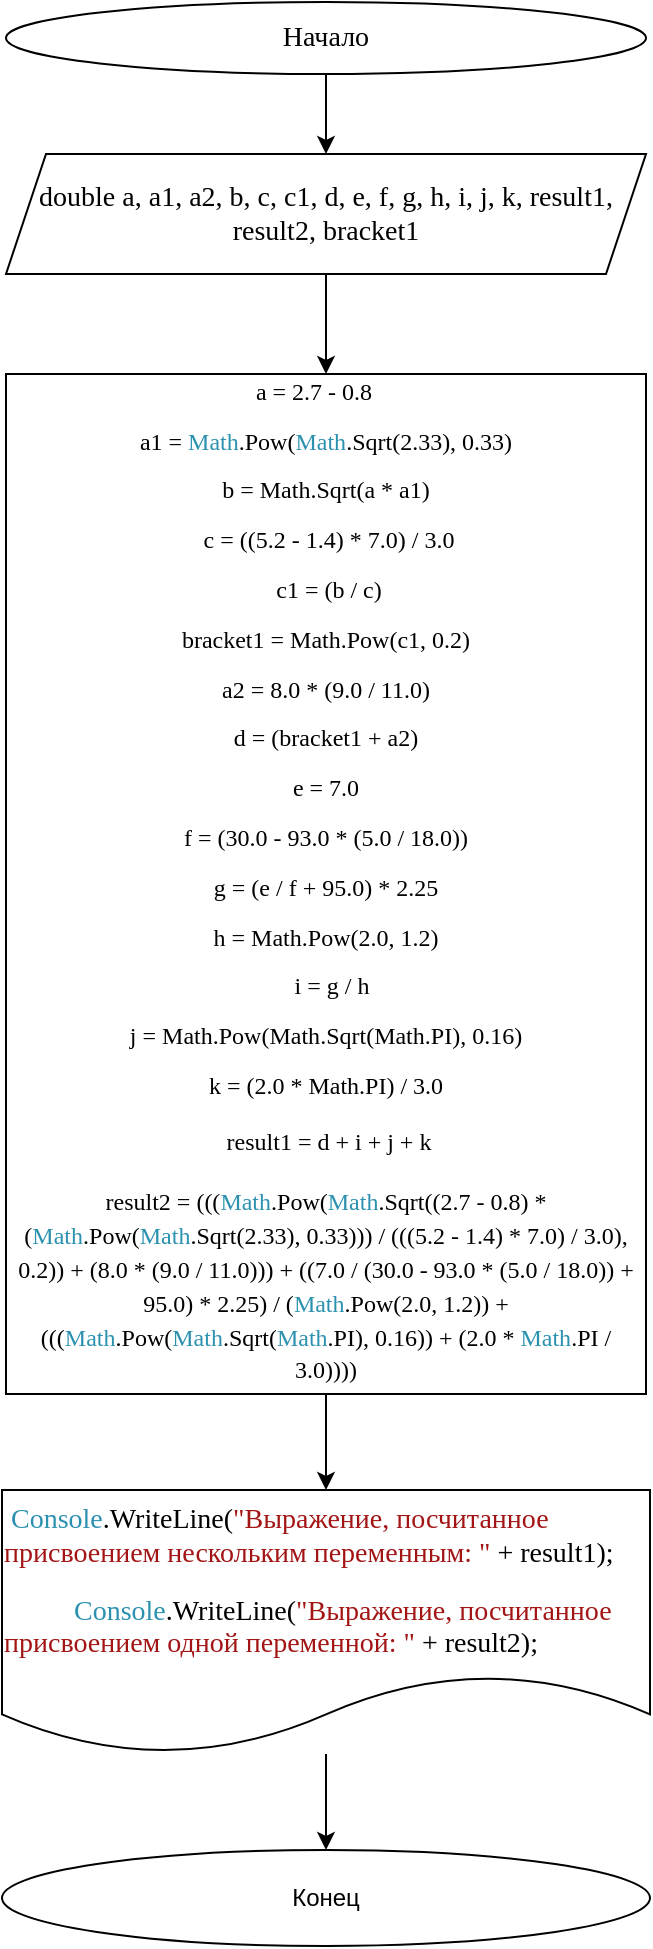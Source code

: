 <mxfile version="25.0.3">
  <diagram name="Страница — 1" id="vbZ7HtzkorQJQs3ptD_V">
    <mxGraphModel dx="1414" dy="769" grid="1" gridSize="12" guides="1" tooltips="1" connect="1" arrows="1" fold="1" page="1" pageScale="1" pageWidth="827" pageHeight="1169" math="0" shadow="0">
      <root>
        <mxCell id="0" />
        <mxCell id="1" parent="0" />
        <mxCell id="6riitA2YKotpNlWL1ofX-9" value="" style="edgeStyle=orthogonalEdgeStyle;rounded=0;orthogonalLoop=1;jettySize=auto;html=1;" edge="1" parent="1" source="6riitA2YKotpNlWL1ofX-1" target="6riitA2YKotpNlWL1ofX-3">
          <mxGeometry relative="1" as="geometry" />
        </mxCell>
        <mxCell id="6riitA2YKotpNlWL1ofX-1" value="&lt;font style=&quot;font-size: 14px;&quot; face=&quot;Times New Roman&quot;&gt;Начало&lt;/font&gt;" style="ellipse;whiteSpace=wrap;html=1;" vertex="1" parent="1">
          <mxGeometry x="230" y="84" width="320" height="36" as="geometry" />
        </mxCell>
        <mxCell id="6riitA2YKotpNlWL1ofX-10" value="" style="edgeStyle=orthogonalEdgeStyle;rounded=0;orthogonalLoop=1;jettySize=auto;html=1;" edge="1" parent="1" source="6riitA2YKotpNlWL1ofX-3" target="6riitA2YKotpNlWL1ofX-6">
          <mxGeometry relative="1" as="geometry" />
        </mxCell>
        <mxCell id="6riitA2YKotpNlWL1ofX-3" value="&lt;font style=&quot;font-size: 14px;&quot; face=&quot;Times New Roman&quot;&gt;double a, a1, a2, b, c, c1, d, e, f, g, h, i, j, k, result1, result2, bracket1&lt;/font&gt;" style="shape=parallelogram;perimeter=parallelogramPerimeter;whiteSpace=wrap;html=1;fixedSize=1;" vertex="1" parent="1">
          <mxGeometry x="230" y="160" width="320" height="60" as="geometry" />
        </mxCell>
        <mxCell id="6riitA2YKotpNlWL1ofX-11" value="" style="edgeStyle=orthogonalEdgeStyle;rounded=0;orthogonalLoop=1;jettySize=auto;html=1;" edge="1" parent="1" source="6riitA2YKotpNlWL1ofX-6" target="6riitA2YKotpNlWL1ofX-7">
          <mxGeometry relative="1" as="geometry" />
        </mxCell>
        <mxCell id="6riitA2YKotpNlWL1ofX-6" value="&lt;p style=&quot;line-height: 70%;&quot; class=&quot;MsoNormal&quot;&gt;&lt;font style=&quot;font-size: 12px;&quot;&gt;&lt;span style=&quot;background: rgb(255, 255, 255);&quot;&gt;a = 2.7 - 0.8&lt;/span&gt;&lt;span style=&quot;background: rgb(255, 255, 255);&quot;&gt;&amp;nbsp; &amp;nbsp;&amp;nbsp;&lt;/span&gt;&lt;/font&gt;&lt;/p&gt;&lt;p style=&quot;line-height: 70%;&quot; class=&quot;MsoNormal&quot;&gt;&lt;font style=&quot;font-size: 12px;&quot;&gt;&lt;span style=&quot;background: rgb(255, 255, 255);&quot;&gt;a1 = &lt;/span&gt;&lt;span style=&quot;color: rgb(43, 145, 175); background: rgb(255, 255, 255);&quot;&gt;Math&lt;/span&gt;&lt;span style=&quot;background: rgb(255, 255, 255);&quot;&gt;.Pow(&lt;/span&gt;&lt;span style=&quot;color: rgb(43, 145, 175); background: rgb(255, 255, 255);&quot;&gt;Math&lt;/span&gt;&lt;span style=&quot;background: rgb(255, 255, 255);&quot;&gt;.Sqrt(2.33), 0.33)&lt;/span&gt;&lt;/font&gt;&lt;/p&gt;&lt;p style=&quot;line-height: 70%;&quot; class=&quot;MsoNormal&quot;&gt;&lt;font style=&quot;font-size: 12px;&quot;&gt;&lt;span style=&quot;background: rgb(255, 255, 255);&quot;&gt;b = &lt;/span&gt;&lt;span style=&quot;background: rgb(255, 255, 255);&quot;&gt;Math&lt;/span&gt;&lt;span style=&quot;background: rgb(255, 255, 255);&quot;&gt;.Sqrt(a * a1)&lt;/span&gt;&lt;/font&gt;&lt;/p&gt;&lt;p class=&quot;MsoNormal&quot;&gt;&lt;font style=&quot;font-size: 12px;&quot;&gt;&lt;span style=&quot;background: rgb(255, 255, 255);&quot;&gt;&lt;/span&gt;&lt;/font&gt;&lt;/p&gt;&lt;p style=&quot;line-height: 70%;&quot; class=&quot;MsoNormal&quot;&gt;&lt;span style=&quot;background: rgb(255, 255, 255);&quot;&gt;&lt;font style=&quot;font-size: 12px;&quot;&gt;&amp;nbsp;c = ((5.2 - 1.4) * 7.0) / 3.0&lt;/font&gt;&lt;/span&gt;&lt;/p&gt;&lt;p class=&quot;MsoNormal&quot;&gt;&lt;font style=&quot;font-size: 12px;&quot;&gt;&lt;span style=&quot;background: rgb(255, 255, 255);&quot;&gt;&lt;/span&gt;&lt;/font&gt;&lt;/p&gt;&lt;p style=&quot;line-height: 70%;&quot; class=&quot;MsoNormal&quot;&gt;&lt;span style=&quot;background: rgb(255, 255, 255);&quot;&gt;&lt;font style=&quot;font-size: 12px;&quot;&gt;&amp;nbsp;c1 = (b / c)&lt;/font&gt;&lt;/span&gt;&lt;/p&gt;&lt;p class=&quot;MsoNormal&quot;&gt;&lt;font style=&quot;font-size: 12px;&quot;&gt;&lt;span style=&quot;background: rgb(255, 255, 255);&quot;&gt;&lt;/span&gt;&lt;/font&gt;&lt;/p&gt;&lt;p style=&quot;line-height: 70%;&quot; class=&quot;MsoNormal&quot;&gt;&lt;font style=&quot;font-size: 12px;&quot;&gt;&lt;span style=&quot;background: rgb(255, 255, 255);&quot;&gt;bracket1 = &lt;/span&gt;&lt;span style=&quot;background: rgb(255, 255, 255);&quot;&gt;Math&lt;/span&gt;&lt;span style=&quot;background: rgb(255, 255, 255);&quot;&gt;.Pow(c1, 0.2)&lt;/span&gt;&lt;/font&gt;&lt;/p&gt;&lt;p class=&quot;MsoNormal&quot;&gt;&lt;font style=&quot;font-size: 12px;&quot;&gt;&lt;span style=&quot;background: rgb(255, 255, 255);&quot;&gt;&lt;/span&gt;&lt;/font&gt;&lt;/p&gt;&lt;p style=&quot;line-height: 70%;&quot; class=&quot;MsoNormal&quot;&gt;&lt;span style=&quot;background: rgb(255, 255, 255);&quot;&gt;&lt;font style=&quot;font-size: 12px;&quot;&gt;a2 = 8.0 * (9.0 / 11.0)&lt;/font&gt;&lt;/span&gt;&lt;/p&gt;&lt;p class=&quot;MsoNormal&quot;&gt;&lt;font style=&quot;font-size: 12px;&quot;&gt;&lt;span style=&quot;background: rgb(255, 255, 255);&quot;&gt;&lt;/span&gt;&lt;/font&gt;&lt;/p&gt;&lt;p style=&quot;line-height: 70%;&quot; class=&quot;MsoNormal&quot;&gt;&lt;span style=&quot;background: rgb(255, 255, 255);&quot;&gt;&lt;font style=&quot;font-size: 12px;&quot;&gt;d = (bracket1 + a2)&lt;/font&gt;&lt;/span&gt;&lt;/p&gt;&lt;p class=&quot;MsoNormal&quot;&gt;&lt;font style=&quot;font-size: 12px;&quot;&gt;&lt;span style=&quot;background: rgb(255, 255, 255);&quot;&gt;&lt;/span&gt;&lt;/font&gt;&lt;/p&gt;&lt;p style=&quot;line-height: 70%;&quot; class=&quot;MsoNormal&quot;&gt;&lt;span style=&quot;background: rgb(255, 255, 255);&quot;&gt;&lt;font style=&quot;font-size: 12px;&quot;&gt;e = 7.0&lt;/font&gt;&lt;/span&gt;&lt;/p&gt;&lt;p class=&quot;MsoNormal&quot;&gt;&lt;font style=&quot;font-size: 12px;&quot;&gt;&lt;span style=&quot;background: rgb(255, 255, 255);&quot;&gt;&lt;/span&gt;&lt;/font&gt;&lt;/p&gt;&lt;p style=&quot;line-height: 70%;&quot; class=&quot;MsoNormal&quot;&gt;&lt;span style=&quot;background: rgb(255, 255, 255);&quot;&gt;&lt;font style=&quot;font-size: 12px;&quot;&gt;f = (30.0 - 93.0 * (5.0 / 18.0))&lt;/font&gt;&lt;/span&gt;&lt;/p&gt;&lt;p class=&quot;MsoNormal&quot;&gt;&lt;font style=&quot;font-size: 12px;&quot;&gt;&lt;span style=&quot;background: rgb(255, 255, 255);&quot;&gt;&lt;/span&gt;&lt;/font&gt;&lt;/p&gt;&lt;p style=&quot;line-height: 70%;&quot; class=&quot;MsoNormal&quot;&gt;&lt;span style=&quot;background: rgb(255, 255, 255);&quot;&gt;&lt;font style=&quot;font-size: 12px;&quot;&gt;g = (e / f + 95.0) * 2.25&lt;/font&gt;&lt;/span&gt;&lt;/p&gt;&lt;p class=&quot;MsoNormal&quot;&gt;&lt;font style=&quot;font-size: 12px;&quot;&gt;&lt;span style=&quot;background: rgb(255, 255, 255);&quot;&gt;&lt;/span&gt;&lt;/font&gt;&lt;/p&gt;&lt;p style=&quot;line-height: 70%;&quot; class=&quot;MsoNormal&quot;&gt;&lt;font style=&quot;font-size: 12px;&quot;&gt;&lt;span style=&quot;background: rgb(255, 255, 255);&quot;&gt;h = &lt;/span&gt;&lt;span style=&quot;background: rgb(255, 255, 255);&quot;&gt;Math&lt;/span&gt;&lt;span style=&quot;background: rgb(255, 255, 255);&quot;&gt;.Pow(2.0, 1.2)&lt;/span&gt;&lt;/font&gt;&lt;/p&gt;&lt;p class=&quot;MsoNormal&quot;&gt;&lt;font style=&quot;font-size: 12px;&quot;&gt;&lt;span style=&quot;background: rgb(255, 255, 255);&quot;&gt;&lt;/span&gt;&lt;/font&gt;&lt;/p&gt;&lt;p style=&quot;line-height: 70%;&quot; class=&quot;MsoNormal&quot;&gt;&lt;span style=&quot;background: rgb(255, 255, 255);&quot;&gt;&lt;font style=&quot;font-size: 12px;&quot;&gt;&amp;nbsp; i = g / h&lt;/font&gt;&lt;/span&gt;&lt;/p&gt;&lt;p class=&quot;MsoNormal&quot;&gt;&lt;font style=&quot;font-size: 12px;&quot;&gt;&lt;span style=&quot;background: rgb(255, 255, 255);&quot;&gt;&lt;/span&gt;&lt;/font&gt;&lt;/p&gt;&lt;p style=&quot;line-height: 70%;&quot; class=&quot;MsoNormal&quot;&gt;&lt;font style=&quot;font-size: 12px;&quot;&gt;&lt;span style=&quot;background: rgb(255, 255, 255);&quot;&gt;j = &lt;/span&gt;&lt;span style=&quot;background: rgb(255, 255, 255);&quot;&gt;Math&lt;/span&gt;&lt;span style=&quot;background: rgb(255, 255, 255);&quot;&gt;.Pow(&lt;/span&gt;&lt;span style=&quot;background: rgb(255, 255, 255);&quot;&gt;Math&lt;/span&gt;&lt;span style=&quot;background: rgb(255, 255, 255);&quot;&gt;.Sqrt(&lt;/span&gt;&lt;span style=&quot;background: rgb(255, 255, 255);&quot;&gt;Math&lt;/span&gt;&lt;span style=&quot;background: rgb(255, 255, 255);&quot;&gt;.PI), 0.16)&lt;/span&gt;&lt;/font&gt;&lt;/p&gt;&lt;p class=&quot;MsoNormal&quot;&gt;&lt;font style=&quot;font-size: 12px;&quot;&gt;&lt;span style=&quot;background: rgb(255, 255, 255);&quot;&gt;&lt;/span&gt;&lt;/font&gt;&lt;/p&gt;&lt;p style=&quot;line-height: 70%;&quot; class=&quot;MsoNormal&quot;&gt;&lt;font style=&quot;font-size: 12px;&quot;&gt;&lt;span style=&quot;background: rgb(255, 255, 255);&quot;&gt;k = (2.0 * &lt;/span&gt;&lt;span style=&quot;background: rgb(255, 255, 255);&quot;&gt;Math&lt;/span&gt;&lt;span style=&quot;background: rgb(255, 255, 255);&quot;&gt;.PI) / 3.0&lt;/span&gt;&lt;/font&gt;&lt;/p&gt;&lt;p style=&quot;line-height: 70%;&quot; class=&quot;MsoNormal&quot;&gt;&lt;font style=&quot;font-size: 12px;&quot;&gt;&lt;span style=&quot;background: rgb(255, 255, 255);&quot;&gt;&lt;/span&gt;&lt;/font&gt;&lt;/p&gt;&lt;p class=&quot;MsoNormal&quot;&gt;&lt;span style=&quot;background: rgb(255, 255, 255);&quot;&gt;&lt;font style=&quot;font-size: 12px;&quot;&gt;&amp;nbsp;result1 = d + i + j + k&lt;/font&gt;&lt;/span&gt;&lt;/p&gt;&lt;p class=&quot;MsoNormal&quot;&gt;&lt;font style=&quot;font-size: 12px;&quot;&gt;&lt;span style=&quot;background: rgb(255, 255, 255);&quot;&gt;&lt;/span&gt;&lt;/font&gt;&lt;/p&gt;&lt;p class=&quot;MsoNormal&quot;&gt;&lt;font style=&quot;font-size: 12px;&quot;&gt;&lt;span style=&quot;background: rgb(255, 255, 255);&quot;&gt;result2 = (((&lt;/span&gt;&lt;span style=&quot;color: rgb(43, 145, 175); background: rgb(255, 255, 255);&quot;&gt;Math&lt;/span&gt;&lt;span style=&quot;background: rgb(255, 255, 255);&quot;&gt;.Pow(&lt;/span&gt;&lt;span style=&quot;color: rgb(43, 145, 175); background: rgb(255, 255, 255);&quot;&gt;Math&lt;/span&gt;&lt;span style=&quot;background: rgb(255, 255, 255);&quot;&gt;.Sqrt((2.7 - 0.8) * (&lt;/span&gt;&lt;span style=&quot;color: rgb(43, 145, 175); background: rgb(255, 255, 255);&quot;&gt;Math&lt;/span&gt;&lt;span style=&quot;background: rgb(255, 255, 255);&quot;&gt;.Pow(&lt;/span&gt;&lt;span style=&quot;color: rgb(43, 145, 175); background: rgb(255, 255, 255);&quot;&gt;Math&lt;/span&gt;&lt;span style=&quot;background: rgb(255, 255, 255);&quot;&gt;.Sqrt(2.33), 0.33))) / (((5.2 - 1.4) * 7.0) / 3.0), 0.2)) + (8.0 * (9.0 / 11.0))) + ((7.0 / (30.0 - 93.0 * (5.0 / 18.0)) + 95.0) * 2.25) / (&lt;/span&gt;&lt;span style=&quot;color: rgb(43, 145, 175); background: rgb(255, 255, 255);&quot;&gt;Math&lt;/span&gt;&lt;span style=&quot;background: rgb(255, 255, 255);&quot;&gt;.Pow(2.0, 1.2)) + (((&lt;/span&gt;&lt;span style=&quot;color: rgb(43, 145, 175); background: rgb(255, 255, 255);&quot;&gt;Math&lt;/span&gt;&lt;span style=&quot;background: rgb(255, 255, 255);&quot;&gt;.Pow(&lt;/span&gt;&lt;span style=&quot;color: rgb(43, 145, 175); background: rgb(255, 255, 255);&quot;&gt;Math&lt;/span&gt;&lt;span style=&quot;background: rgb(255, 255, 255);&quot;&gt;.Sqrt(&lt;/span&gt;&lt;span style=&quot;color: rgb(43, 145, 175); background: rgb(255, 255, 255);&quot;&gt;Math&lt;/span&gt;&lt;span style=&quot;background: rgb(255, 255, 255);&quot;&gt;.PI), 0.16)) + (2.0 * &lt;/span&gt;&lt;span style=&quot;color: rgb(43, 145, 175); background: rgb(255, 255, 255);&quot;&gt;Math&lt;/span&gt;&lt;span style=&quot;background: rgb(255, 255, 255);&quot;&gt;.PI / 3.0))))&lt;/span&gt;&lt;/font&gt;&lt;/p&gt;" style="rounded=0;whiteSpace=wrap;html=1;fontSize=14;fontFamily=Times New Roman;spacing=2;" vertex="1" parent="1">
          <mxGeometry x="230" y="270" width="320" height="510" as="geometry" />
        </mxCell>
        <mxCell id="6riitA2YKotpNlWL1ofX-12" value="" style="edgeStyle=orthogonalEdgeStyle;rounded=0;orthogonalLoop=1;jettySize=auto;html=1;" edge="1" parent="1" source="6riitA2YKotpNlWL1ofX-7" target="6riitA2YKotpNlWL1ofX-8">
          <mxGeometry relative="1" as="geometry" />
        </mxCell>
        <mxCell id="6riitA2YKotpNlWL1ofX-7" value="&lt;p style=&quot;mso-para-margin-top:0,0000gd;mso-para-margin-bottom:0,0000gd;text-align:left;&quot; class=&quot;MsoNormal&quot;&gt;&lt;font style=&quot;font-size: 14px;&quot; face=&quot;Times New Roman&quot;&gt;&lt;span style=&quot;background: rgb(255, 255, 255);&quot;&gt;&amp;nbsp;&lt;/span&gt;&lt;span style=&quot;color: rgb(43, 145, 175); background: rgb(255, 255, 255);&quot;&gt;Console&lt;/span&gt;&lt;span style=&quot;background: rgb(255, 255, 255);&quot;&gt;.WriteLine(&lt;/span&gt;&lt;span style=&quot;color: rgb(163, 21, 21); background: rgb(255, 255, 255);&quot;&gt;&quot;Выражение, посчитанное присвоением нескольким переменным: &quot;&lt;/span&gt;&lt;span style=&quot;background: rgb(255, 255, 255);&quot;&gt;&amp;nbsp;+ result1);&lt;/span&gt;&lt;span style=&quot;background: rgb(255, 255, 255);&quot;&gt;&lt;/span&gt;&lt;/font&gt;&lt;/p&gt;&lt;p style=&quot;mso-para-margin-top:0,0000gd;mso-para-margin-bottom:0,0000gd;text-align:left;&quot; class=&quot;MsoNormal&quot;&gt;&lt;font style=&quot;font-size: 14px;&quot; face=&quot;Times New Roman&quot;&gt;&lt;span style=&quot;background: rgb(255, 255, 255);&quot;&gt;&amp;nbsp;&amp;nbsp;&amp;nbsp;&amp;nbsp;&amp;nbsp;&amp;nbsp;&amp;nbsp;&amp;nbsp;&amp;nbsp;&amp;nbsp;&lt;/span&gt;&lt;span style=&quot;color: rgb(43, 145, 175); background: rgb(255, 255, 255);&quot;&gt;Console&lt;/span&gt;&lt;span style=&quot;background: rgb(255, 255, 255);&quot;&gt;.WriteLine(&lt;/span&gt;&lt;span style=&quot;color: rgb(163, 21, 21); background: rgb(255, 255, 255);&quot;&gt;&quot;Выражение, посчитанное присвоением одной переменной: &quot;&lt;/span&gt;&lt;span style=&quot;background: rgb(255, 255, 255);&quot;&gt;&amp;nbsp;+ result2);&lt;/span&gt;&lt;/font&gt;&lt;span style=&quot;font-family: &amp;quot;Times New Roman&amp;quot;; background: rgb(255, 255, 255);&quot;&gt;&lt;/span&gt;&lt;/p&gt;" style="shape=document;whiteSpace=wrap;html=1;boundedLbl=1;" vertex="1" parent="1">
          <mxGeometry x="228" y="828" width="324" height="132" as="geometry" />
        </mxCell>
        <mxCell id="6riitA2YKotpNlWL1ofX-8" value="Конец" style="ellipse;whiteSpace=wrap;html=1;" vertex="1" parent="1">
          <mxGeometry x="228" y="1008" width="324" height="48" as="geometry" />
        </mxCell>
      </root>
    </mxGraphModel>
  </diagram>
</mxfile>
